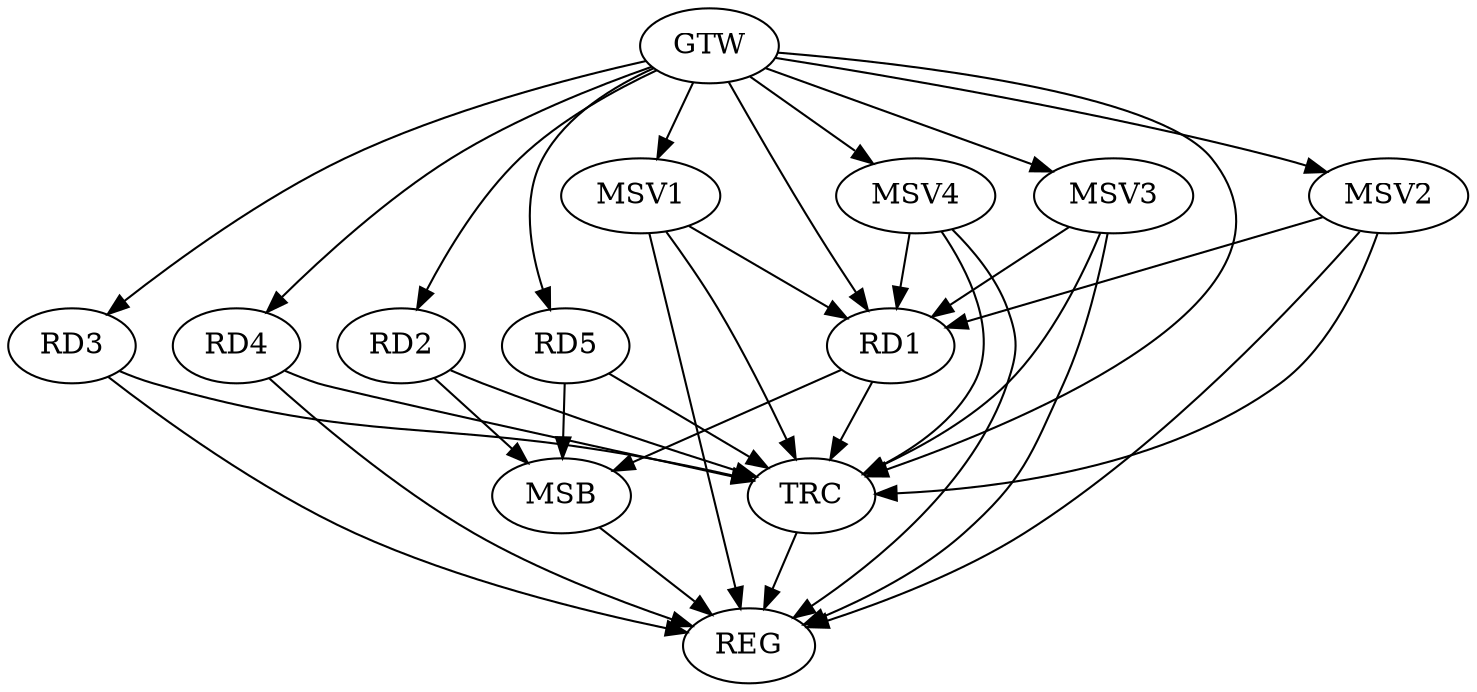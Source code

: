 strict digraph G {
  RD1 [ label="RD1" ];
  RD2 [ label="RD2" ];
  RD3 [ label="RD3" ];
  RD4 [ label="RD4" ];
  RD5 [ label="RD5" ];
  GTW [ label="GTW" ];
  REG [ label="REG" ];
  MSB [ label="MSB" ];
  TRC [ label="TRC" ];
  MSV1 [ label="MSV1" ];
  MSV2 [ label="MSV2" ];
  MSV3 [ label="MSV3" ];
  MSV4 [ label="MSV4" ];
  GTW -> RD1;
  GTW -> RD2;
  GTW -> RD3;
  GTW -> RD4;
  GTW -> RD5;
  RD3 -> REG;
  RD4 -> REG;
  RD1 -> MSB;
  MSB -> REG;
  RD2 -> MSB;
  RD5 -> MSB;
  RD1 -> TRC;
  RD2 -> TRC;
  RD3 -> TRC;
  RD4 -> TRC;
  RD5 -> TRC;
  GTW -> TRC;
  TRC -> REG;
  MSV1 -> RD1;
  GTW -> MSV1;
  MSV1 -> REG;
  MSV1 -> TRC;
  MSV2 -> RD1;
  GTW -> MSV2;
  MSV2 -> REG;
  MSV2 -> TRC;
  MSV3 -> RD1;
  GTW -> MSV3;
  MSV3 -> REG;
  MSV3 -> TRC;
  MSV4 -> RD1;
  GTW -> MSV4;
  MSV4 -> REG;
  MSV4 -> TRC;
}

